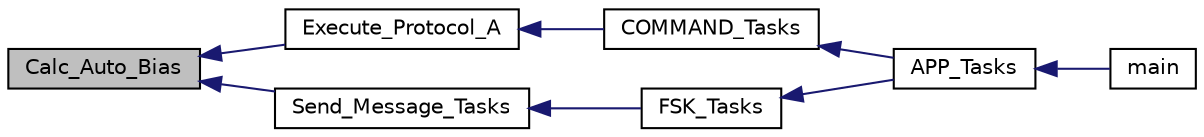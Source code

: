 digraph "Calc_Auto_Bias"
{
  edge [fontname="Helvetica",fontsize="10",labelfontname="Helvetica",labelfontsize="10"];
  node [fontname="Helvetica",fontsize="10",shape=record];
  rankdir="LR";
  Node93 [label="Calc_Auto_Bias",height=0.2,width=0.4,color="black", fillcolor="grey75", style="filled", fontcolor="black"];
  Node93 -> Node94 [dir="back",color="midnightblue",fontsize="10",style="solid",fontname="Helvetica"];
  Node94 [label="Execute_Protocol_A",height=0.2,width=0.4,color="black", fillcolor="white", style="filled",URL="$commands_8c.html#a5931359f2a322bcc2dec75d32ac6e432"];
  Node94 -> Node95 [dir="back",color="midnightblue",fontsize="10",style="solid",fontname="Helvetica"];
  Node95 [label="COMMAND_Tasks",height=0.2,width=0.4,color="black", fillcolor="white", style="filled",URL="$inszt___u_s_b_8c.html#a18253442833a6f9dcc1031492524596c"];
  Node95 -> Node96 [dir="back",color="midnightblue",fontsize="10",style="solid",fontname="Helvetica"];
  Node96 [label="APP_Tasks",height=0.2,width=0.4,color="black", fillcolor="white", style="filled",URL="$inszt__wl__sps_8c.html#a859aee46b660cfee47cfd45ce08f6862"];
  Node96 -> Node97 [dir="back",color="midnightblue",fontsize="10",style="solid",fontname="Helvetica"];
  Node97 [label="main",height=0.2,width=0.4,color="black", fillcolor="white", style="filled",URL="$main_8c.html#a840291bc02cba5474a4cb46a9b9566fe"];
  Node93 -> Node98 [dir="back",color="midnightblue",fontsize="10",style="solid",fontname="Helvetica"];
  Node98 [label="Send_Message_Tasks",height=0.2,width=0.4,color="black", fillcolor="white", style="filled",URL="$fsk_8c.html#a45a8cc3ff099bf7fc92d3f6328fc0177"];
  Node98 -> Node99 [dir="back",color="midnightblue",fontsize="10",style="solid",fontname="Helvetica"];
  Node99 [label="FSK_Tasks",height=0.2,width=0.4,color="black", fillcolor="white", style="filled",URL="$inszt__timers_8c.html#a86e42784b2bc0d852d28898161103760"];
  Node99 -> Node96 [dir="back",color="midnightblue",fontsize="10",style="solid",fontname="Helvetica"];
}
